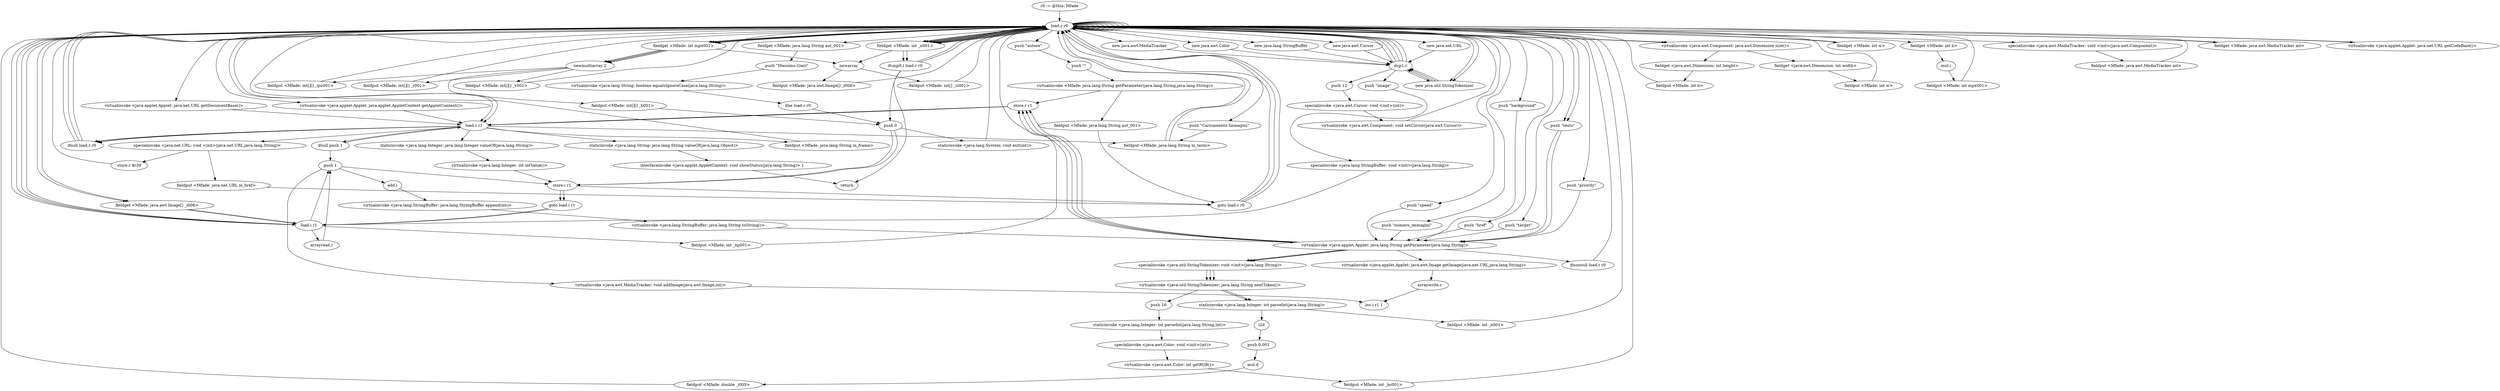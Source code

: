 digraph "" {
    "r0 := @this: Mfade"
    "load.r r0"
    "r0 := @this: Mfade"->"load.r r0";
    "load.r r0"->"load.r r0";
    "push \"autore\""
    "load.r r0"->"push \"autore\"";
    "push \"\""
    "push \"autore\""->"push \"\"";
    "virtualinvoke <Mfade: java.lang.String getParameter(java.lang.String,java.lang.String)>"
    "push \"\""->"virtualinvoke <Mfade: java.lang.String getParameter(java.lang.String,java.lang.String)>";
    "fieldput <Mfade: java.lang.String aut_001>"
    "virtualinvoke <Mfade: java.lang.String getParameter(java.lang.String,java.lang.String)>"->"fieldput <Mfade: java.lang.String aut_001>";
    "goto load.r r0"
    "fieldput <Mfade: java.lang.String aut_001>"->"goto load.r r0";
    "goto load.r r0"->"load.r r0";
    "fieldget <Mfade: java.lang.String aut_001>"
    "load.r r0"->"fieldget <Mfade: java.lang.String aut_001>";
    "push \"Massimo Giari\""
    "fieldget <Mfade: java.lang.String aut_001>"->"push \"Massimo Giari\"";
    "virtualinvoke <java.lang.String: boolean equalsIgnoreCase(java.lang.String)>"
    "push \"Massimo Giari\""->"virtualinvoke <java.lang.String: boolean equalsIgnoreCase(java.lang.String)>";
    "ifne load.r r0"
    "virtualinvoke <java.lang.String: boolean equalsIgnoreCase(java.lang.String)>"->"ifne load.r r0";
    "push 0"
    "ifne load.r r0"->"push 0";
    "staticinvoke <java.lang.System: void exit(int)>"
    "push 0"->"staticinvoke <java.lang.System: void exit(int)>";
    "staticinvoke <java.lang.System: void exit(int)>"->"load.r r0";
    "push \"href\""
    "load.r r0"->"push \"href\"";
    "virtualinvoke <java.applet.Applet: java.lang.String getParameter(java.lang.String)>"
    "push \"href\""->"virtualinvoke <java.applet.Applet: java.lang.String getParameter(java.lang.String)>";
    "store.r r1"
    "virtualinvoke <java.applet.Applet: java.lang.String getParameter(java.lang.String)>"->"store.r r1";
    "load.r r1"
    "store.r r1"->"load.r r1";
    "ifnull load.r r0"
    "load.r r1"->"ifnull load.r r0";
    "ifnull load.r r0"->"load.r r0";
    "new java.awt.Cursor"
    "load.r r0"->"new java.awt.Cursor";
    "dup1.r"
    "new java.awt.Cursor"->"dup1.r";
    "push 12"
    "dup1.r"->"push 12";
    "specialinvoke <java.awt.Cursor: void <init>(int)>"
    "push 12"->"specialinvoke <java.awt.Cursor: void <init>(int)>";
    "virtualinvoke <java.awt.Component: void setCursor(java.awt.Cursor)>"
    "specialinvoke <java.awt.Cursor: void <init>(int)>"->"virtualinvoke <java.awt.Component: void setCursor(java.awt.Cursor)>";
    "virtualinvoke <java.awt.Component: void setCursor(java.awt.Cursor)>"->"load.r r0";
    "new java.net.URL"
    "load.r r0"->"new java.net.URL";
    "new java.net.URL"->"dup1.r";
    "dup1.r"->"load.r r0";
    "virtualinvoke <java.applet.Applet: java.net.URL getDocumentBase()>"
    "load.r r0"->"virtualinvoke <java.applet.Applet: java.net.URL getDocumentBase()>";
    "virtualinvoke <java.applet.Applet: java.net.URL getDocumentBase()>"->"load.r r1";
    "specialinvoke <java.net.URL: void <init>(java.net.URL,java.lang.String)>"
    "load.r r1"->"specialinvoke <java.net.URL: void <init>(java.net.URL,java.lang.String)>";
    "fieldput <Mfade: java.net.URL m_href>"
    "specialinvoke <java.net.URL: void <init>(java.net.URL,java.lang.String)>"->"fieldput <Mfade: java.net.URL m_href>";
    "fieldput <Mfade: java.net.URL m_href>"->"goto load.r r0";
    "goto load.r r0"->"load.r r0";
    "push \"target\""
    "load.r r0"->"push \"target\"";
    "push \"target\""->"virtualinvoke <java.applet.Applet: java.lang.String getParameter(java.lang.String)>";
    "virtualinvoke <java.applet.Applet: java.lang.String getParameter(java.lang.String)>"->"store.r r1";
    "store.r r1"->"load.r r1";
    "load.r r1"->"ifnull load.r r0";
    "ifnull load.r r0"->"load.r r0";
    "load.r r0"->"load.r r1";
    "fieldput <Mfade: java.lang.String m_frame>"
    "load.r r1"->"fieldput <Mfade: java.lang.String m_frame>";
    "fieldput <Mfade: java.lang.String m_frame>"->"load.r r0";
    "push \"testo\""
    "load.r r0"->"push \"testo\"";
    "push \"testo\""->"virtualinvoke <java.applet.Applet: java.lang.String getParameter(java.lang.String)>";
    "virtualinvoke <java.applet.Applet: java.lang.String getParameter(java.lang.String)>"->"store.r r1";
    "store.r r1"->"load.r r1";
    "load.r r1"->"ifnull load.r r0";
    "ifnull load.r r0"->"load.r r0";
    "load.r r0"->"load.r r1";
    "fieldput <Mfade: java.lang.String m_testo>"
    "load.r r1"->"fieldput <Mfade: java.lang.String m_testo>";
    "fieldput <Mfade: java.lang.String m_testo>"->"load.r r0";
    "load.r r0"->"push \"testo\"";
    "push \"testo\""->"virtualinvoke <java.applet.Applet: java.lang.String getParameter(java.lang.String)>";
    "ifnonnull load.r r0"
    "virtualinvoke <java.applet.Applet: java.lang.String getParameter(java.lang.String)>"->"ifnonnull load.r r0";
    "ifnonnull load.r r0"->"load.r r0";
    "push \"Caricamento Immagini\""
    "load.r r0"->"push \"Caricamento Immagini\"";
    "push \"Caricamento Immagini\""->"fieldput <Mfade: java.lang.String m_testo>";
    "fieldput <Mfade: java.lang.String m_testo>"->"load.r r0";
    "push \"priority\""
    "load.r r0"->"push \"priority\"";
    "push \"priority\""->"virtualinvoke <java.applet.Applet: java.lang.String getParameter(java.lang.String)>";
    "virtualinvoke <java.applet.Applet: java.lang.String getParameter(java.lang.String)>"->"store.r r1";
    "store.r r1"->"load.r r1";
    "ifnull push 1"
    "load.r r1"->"ifnull push 1";
    "ifnull push 1"->"load.r r1";
    "staticinvoke <java.lang.Integer: java.lang.Integer valueOf(java.lang.String)>"
    "load.r r1"->"staticinvoke <java.lang.Integer: java.lang.Integer valueOf(java.lang.String)>";
    "virtualinvoke <java.lang.Integer: int intValue()>"
    "staticinvoke <java.lang.Integer: java.lang.Integer valueOf(java.lang.String)>"->"virtualinvoke <java.lang.Integer: int intValue()>";
    "store.i r1"
    "virtualinvoke <java.lang.Integer: int intValue()>"->"store.i r1";
    "store.i r1"->"goto load.r r0";
    "goto load.r r0"->"load.r r0";
    "load.i r1"
    "load.r r0"->"load.i r1";
    "fieldput <Mfade: int _np001>"
    "load.i r1"->"fieldput <Mfade: int _np001>";
    "fieldput <Mfade: int _np001>"->"load.r r0";
    "load.r r0"->"load.r r0";
    "virtualinvoke <java.awt.Component: java.awt.Dimension size()>"
    "load.r r0"->"virtualinvoke <java.awt.Component: java.awt.Dimension size()>";
    "fieldget <java.awt.Dimension: int width>"
    "virtualinvoke <java.awt.Component: java.awt.Dimension size()>"->"fieldget <java.awt.Dimension: int width>";
    "fieldput <Mfade: int w>"
    "fieldget <java.awt.Dimension: int width>"->"fieldput <Mfade: int w>";
    "fieldput <Mfade: int w>"->"load.r r0";
    "load.r r0"->"load.r r0";
    "load.r r0"->"virtualinvoke <java.awt.Component: java.awt.Dimension size()>";
    "fieldget <java.awt.Dimension: int height>"
    "virtualinvoke <java.awt.Component: java.awt.Dimension size()>"->"fieldget <java.awt.Dimension: int height>";
    "fieldput <Mfade: int h>"
    "fieldget <java.awt.Dimension: int height>"->"fieldput <Mfade: int h>";
    "fieldput <Mfade: int h>"->"load.r r0";
    "load.r r0"->"load.r r0";
    "fieldget <Mfade: int w>"
    "load.r r0"->"fieldget <Mfade: int w>";
    "fieldget <Mfade: int w>"->"load.r r0";
    "fieldget <Mfade: int h>"
    "load.r r0"->"fieldget <Mfade: int h>";
    "mul.i"
    "fieldget <Mfade: int h>"->"mul.i";
    "fieldput <Mfade: int mpx001>"
    "mul.i"->"fieldput <Mfade: int mpx001>";
    "fieldput <Mfade: int mpx001>"->"load.r r0";
    "new java.awt.MediaTracker"
    "load.r r0"->"new java.awt.MediaTracker";
    "new java.awt.MediaTracker"->"dup1.r";
    "dup1.r"->"load.r r0";
    "specialinvoke <java.awt.MediaTracker: void <init>(java.awt.Component)>"
    "load.r r0"->"specialinvoke <java.awt.MediaTracker: void <init>(java.awt.Component)>";
    "fieldput <Mfade: java.awt.MediaTracker mt>"
    "specialinvoke <java.awt.MediaTracker: void <init>(java.awt.Component)>"->"fieldput <Mfade: java.awt.MediaTracker mt>";
    "fieldput <Mfade: java.awt.MediaTracker mt>"->"load.r r0";
    "new java.util.StringTokenizer"
    "load.r r0"->"new java.util.StringTokenizer";
    "new java.util.StringTokenizer"->"dup1.r";
    "dup1.r"->"load.r r0";
    "push \"speed\""
    "load.r r0"->"push \"speed\"";
    "push \"speed\""->"virtualinvoke <java.applet.Applet: java.lang.String getParameter(java.lang.String)>";
    "specialinvoke <java.util.StringTokenizer: void <init>(java.lang.String)>"
    "virtualinvoke <java.applet.Applet: java.lang.String getParameter(java.lang.String)>"->"specialinvoke <java.util.StringTokenizer: void <init>(java.lang.String)>";
    "virtualinvoke <java.util.StringTokenizer: java.lang.String nextToken()>"
    "specialinvoke <java.util.StringTokenizer: void <init>(java.lang.String)>"->"virtualinvoke <java.util.StringTokenizer: java.lang.String nextToken()>";
    "staticinvoke <java.lang.Integer: int parseInt(java.lang.String)>"
    "virtualinvoke <java.util.StringTokenizer: java.lang.String nextToken()>"->"staticinvoke <java.lang.Integer: int parseInt(java.lang.String)>";
    "i2d"
    "staticinvoke <java.lang.Integer: int parseInt(java.lang.String)>"->"i2d";
    "push 0.001"
    "i2d"->"push 0.001";
    "mul.d"
    "push 0.001"->"mul.d";
    "fieldput <Mfade: double _i005>"
    "mul.d"->"fieldput <Mfade: double _i005>";
    "fieldput <Mfade: double _i005>"->"load.r r0";
    "load.r r0"->"new java.util.StringTokenizer";
    "new java.util.StringTokenizer"->"dup1.r";
    "dup1.r"->"load.r r0";
    "push \"numero_immagini\""
    "load.r r0"->"push \"numero_immagini\"";
    "push \"numero_immagini\""->"virtualinvoke <java.applet.Applet: java.lang.String getParameter(java.lang.String)>";
    "virtualinvoke <java.applet.Applet: java.lang.String getParameter(java.lang.String)>"->"specialinvoke <java.util.StringTokenizer: void <init>(java.lang.String)>";
    "specialinvoke <java.util.StringTokenizer: void <init>(java.lang.String)>"->"virtualinvoke <java.util.StringTokenizer: java.lang.String nextToken()>";
    "virtualinvoke <java.util.StringTokenizer: java.lang.String nextToken()>"->"staticinvoke <java.lang.Integer: int parseInt(java.lang.String)>";
    "fieldput <Mfade: int _n001>"
    "staticinvoke <java.lang.Integer: int parseInt(java.lang.String)>"->"fieldput <Mfade: int _n001>";
    "fieldput <Mfade: int _n001>"->"load.r r0";
    "new java.awt.Color"
    "load.r r0"->"new java.awt.Color";
    "new java.awt.Color"->"dup1.r";
    "dup1.r"->"new java.util.StringTokenizer";
    "new java.util.StringTokenizer"->"dup1.r";
    "dup1.r"->"load.r r0";
    "push \"background\""
    "load.r r0"->"push \"background\"";
    "push \"background\""->"virtualinvoke <java.applet.Applet: java.lang.String getParameter(java.lang.String)>";
    "virtualinvoke <java.applet.Applet: java.lang.String getParameter(java.lang.String)>"->"specialinvoke <java.util.StringTokenizer: void <init>(java.lang.String)>";
    "specialinvoke <java.util.StringTokenizer: void <init>(java.lang.String)>"->"virtualinvoke <java.util.StringTokenizer: java.lang.String nextToken()>";
    "push 16"
    "virtualinvoke <java.util.StringTokenizer: java.lang.String nextToken()>"->"push 16";
    "staticinvoke <java.lang.Integer: int parseInt(java.lang.String,int)>"
    "push 16"->"staticinvoke <java.lang.Integer: int parseInt(java.lang.String,int)>";
    "specialinvoke <java.awt.Color: void <init>(int)>"
    "staticinvoke <java.lang.Integer: int parseInt(java.lang.String,int)>"->"specialinvoke <java.awt.Color: void <init>(int)>";
    "virtualinvoke <java.awt.Color: int getRGB()>"
    "specialinvoke <java.awt.Color: void <init>(int)>"->"virtualinvoke <java.awt.Color: int getRGB()>";
    "fieldput <Mfade: int _bc001>"
    "virtualinvoke <java.awt.Color: int getRGB()>"->"fieldput <Mfade: int _bc001>";
    "fieldput <Mfade: int _bc001>"->"load.r r0";
    "load.r r0"->"load.r r0";
    "fieldget <Mfade: int _n001>"
    "load.r r0"->"fieldget <Mfade: int _n001>";
    "newarray"
    "fieldget <Mfade: int _n001>"->"newarray";
    "fieldput <Mfade: java.awt.Image[] _i008>"
    "newarray"->"fieldput <Mfade: java.awt.Image[] _i008>";
    "fieldput <Mfade: java.awt.Image[] _i008>"->"load.r r0";
    "load.r r0"->"load.r r0";
    "fieldget <Mfade: int mpx001>"
    "load.r r0"->"fieldget <Mfade: int mpx001>";
    "fieldget <Mfade: int mpx001>"->"newarray";
    "fieldput <Mfade: int[] _ci001>"
    "newarray"->"fieldput <Mfade: int[] _ci001>";
    "fieldput <Mfade: int[] _ci001>"->"load.r r0";
    "load.r r0"->"load.r r0";
    "load.r r0"->"fieldget <Mfade: int _n001>";
    "fieldget <Mfade: int _n001>"->"load.r r0";
    "load.r r0"->"fieldget <Mfade: int mpx001>";
    "newmultiarray 2"
    "fieldget <Mfade: int mpx001>"->"newmultiarray 2";
    "fieldput <Mfade: int[][] _ipx001>"
    "newmultiarray 2"->"fieldput <Mfade: int[][] _ipx001>";
    "fieldput <Mfade: int[][] _ipx001>"->"load.r r0";
    "load.r r0"->"load.r r0";
    "load.r r0"->"fieldget <Mfade: int _n001>";
    "fieldget <Mfade: int _n001>"->"load.r r0";
    "load.r r0"->"fieldget <Mfade: int mpx001>";
    "fieldget <Mfade: int mpx001>"->"newmultiarray 2";
    "fieldput <Mfade: int[][] _r001>"
    "newmultiarray 2"->"fieldput <Mfade: int[][] _r001>";
    "fieldput <Mfade: int[][] _r001>"->"load.r r0";
    "load.r r0"->"load.r r0";
    "load.r r0"->"fieldget <Mfade: int _n001>";
    "fieldget <Mfade: int _n001>"->"load.r r0";
    "load.r r0"->"fieldget <Mfade: int mpx001>";
    "fieldget <Mfade: int mpx001>"->"newmultiarray 2";
    "fieldput <Mfade: int[][] _v001>"
    "newmultiarray 2"->"fieldput <Mfade: int[][] _v001>";
    "fieldput <Mfade: int[][] _v001>"->"load.r r0";
    "load.r r0"->"load.r r0";
    "load.r r0"->"fieldget <Mfade: int _n001>";
    "fieldget <Mfade: int _n001>"->"load.r r0";
    "load.r r0"->"fieldget <Mfade: int mpx001>";
    "fieldget <Mfade: int mpx001>"->"newmultiarray 2";
    "fieldput <Mfade: int[][] _b001>"
    "newmultiarray 2"->"fieldput <Mfade: int[][] _b001>";
    "fieldput <Mfade: int[][] _b001>"->"push 0";
    "push 0"->"store.i r1";
    "goto load.i r1"
    "store.i r1"->"goto load.i r1";
    "goto load.i r1"->"load.i r1";
    "load.i r1"->"load.r r0";
    "load.r r0"->"fieldget <Mfade: int _n001>";
    "ifcmplt.i load.r r0"
    "fieldget <Mfade: int _n001>"->"ifcmplt.i load.r r0";
    "ifcmplt.i load.r r0"->"push 0";
    "push 0"->"store.i r1";
    "store.i r1"->"goto load.i r1";
    "goto load.i r1"->"load.i r1";
    "load.i r1"->"load.r r0";
    "load.r r0"->"fieldget <Mfade: int _n001>";
    "fieldget <Mfade: int _n001>"->"ifcmplt.i load.r r0";
    "return"
    "ifcmplt.i load.r r0"->"return";
    "ifcmplt.i load.r r0"->"load.r r0";
    "fieldget <Mfade: java.awt.MediaTracker mt>"
    "load.r r0"->"fieldget <Mfade: java.awt.MediaTracker mt>";
    "fieldget <Mfade: java.awt.MediaTracker mt>"->"load.r r0";
    "fieldget <Mfade: java.awt.Image[] _i008>"
    "load.r r0"->"fieldget <Mfade: java.awt.Image[] _i008>";
    "fieldget <Mfade: java.awt.Image[] _i008>"->"load.i r1";
    "arrayread.r"
    "load.i r1"->"arrayread.r";
    "push 1"
    "arrayread.r"->"push 1";
    "virtualinvoke <java.awt.MediaTracker: void addImage(java.awt.Image,int)>"
    "push 1"->"virtualinvoke <java.awt.MediaTracker: void addImage(java.awt.Image,int)>";
    "inc.i r1 1"
    "virtualinvoke <java.awt.MediaTracker: void addImage(java.awt.Image,int)>"->"inc.i r1 1";
    "ifcmplt.i load.r r0"->"load.r r0";
    "load.r r0"->"fieldget <Mfade: java.awt.Image[] _i008>";
    "fieldget <Mfade: java.awt.Image[] _i008>"->"load.i r1";
    "load.i r1"->"load.r r0";
    "load.r r0"->"load.r r0";
    "virtualinvoke <java.applet.Applet: java.net.URL getCodeBase()>"
    "load.r r0"->"virtualinvoke <java.applet.Applet: java.net.URL getCodeBase()>";
    "virtualinvoke <java.applet.Applet: java.net.URL getCodeBase()>"->"load.r r0";
    "new java.lang.StringBuffer"
    "load.r r0"->"new java.lang.StringBuffer";
    "new java.lang.StringBuffer"->"dup1.r";
    "push \"image\""
    "dup1.r"->"push \"image\"";
    "specialinvoke <java.lang.StringBuffer: void <init>(java.lang.String)>"
    "push \"image\""->"specialinvoke <java.lang.StringBuffer: void <init>(java.lang.String)>";
    "specialinvoke <java.lang.StringBuffer: void <init>(java.lang.String)>"->"load.i r1";
    "load.i r1"->"push 1";
    "add.i"
    "push 1"->"add.i";
    "virtualinvoke <java.lang.StringBuffer: java.lang.StringBuffer append(int)>"
    "add.i"->"virtualinvoke <java.lang.StringBuffer: java.lang.StringBuffer append(int)>";
    "virtualinvoke <java.lang.StringBuffer: java.lang.String toString()>"
    "virtualinvoke <java.lang.StringBuffer: java.lang.StringBuffer append(int)>"->"virtualinvoke <java.lang.StringBuffer: java.lang.String toString()>";
    "virtualinvoke <java.lang.StringBuffer: java.lang.String toString()>"->"virtualinvoke <java.applet.Applet: java.lang.String getParameter(java.lang.String)>";
    "virtualinvoke <java.applet.Applet: java.awt.Image getImage(java.net.URL,java.lang.String)>"
    "virtualinvoke <java.applet.Applet: java.lang.String getParameter(java.lang.String)>"->"virtualinvoke <java.applet.Applet: java.awt.Image getImage(java.net.URL,java.lang.String)>";
    "arraywrite.r"
    "virtualinvoke <java.applet.Applet: java.awt.Image getImage(java.net.URL,java.lang.String)>"->"arraywrite.r";
    "arraywrite.r"->"inc.i r1 1";
    "ifnull push 1"->"push 1";
    "push 1"->"store.i r1";
    "store.r $r39"
    "specialinvoke <java.net.URL: void <init>(java.net.URL,java.lang.String)>"->"store.r $r39";
    "store.r $r39"->"load.r r0";
    "virtualinvoke <java.applet.Applet: java.applet.AppletContext getAppletContext()>"
    "load.r r0"->"virtualinvoke <java.applet.Applet: java.applet.AppletContext getAppletContext()>";
    "virtualinvoke <java.applet.Applet: java.applet.AppletContext getAppletContext()>"->"load.r r1";
    "staticinvoke <java.lang.String: java.lang.String valueOf(java.lang.Object)>"
    "load.r r1"->"staticinvoke <java.lang.String: java.lang.String valueOf(java.lang.Object)>";
    "interfaceinvoke <java.applet.AppletContext: void showStatus(java.lang.String)> 1"
    "staticinvoke <java.lang.String: java.lang.String valueOf(java.lang.Object)>"->"interfaceinvoke <java.applet.AppletContext: void showStatus(java.lang.String)> 1";
    "interfaceinvoke <java.applet.AppletContext: void showStatus(java.lang.String)> 1"->"return";
    "virtualinvoke <Mfade: java.lang.String getParameter(java.lang.String,java.lang.String)>"->"store.r r1";
}
